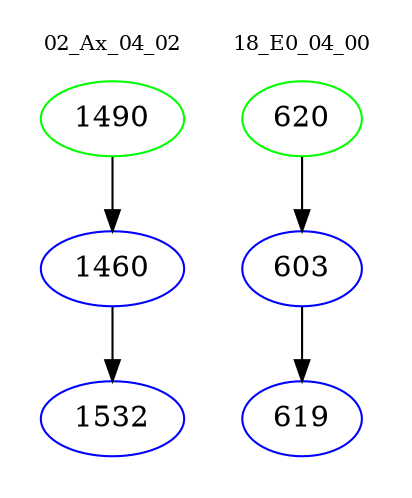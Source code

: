 digraph{
subgraph cluster_0 {
color = white
label = "02_Ax_04_02";
fontsize=10;
T0_1490 [label="1490", color="green"]
T0_1490 -> T0_1460 [color="black"]
T0_1460 [label="1460", color="blue"]
T0_1460 -> T0_1532 [color="black"]
T0_1532 [label="1532", color="blue"]
}
subgraph cluster_1 {
color = white
label = "18_E0_04_00";
fontsize=10;
T1_620 [label="620", color="green"]
T1_620 -> T1_603 [color="black"]
T1_603 [label="603", color="blue"]
T1_603 -> T1_619 [color="black"]
T1_619 [label="619", color="blue"]
}
}
